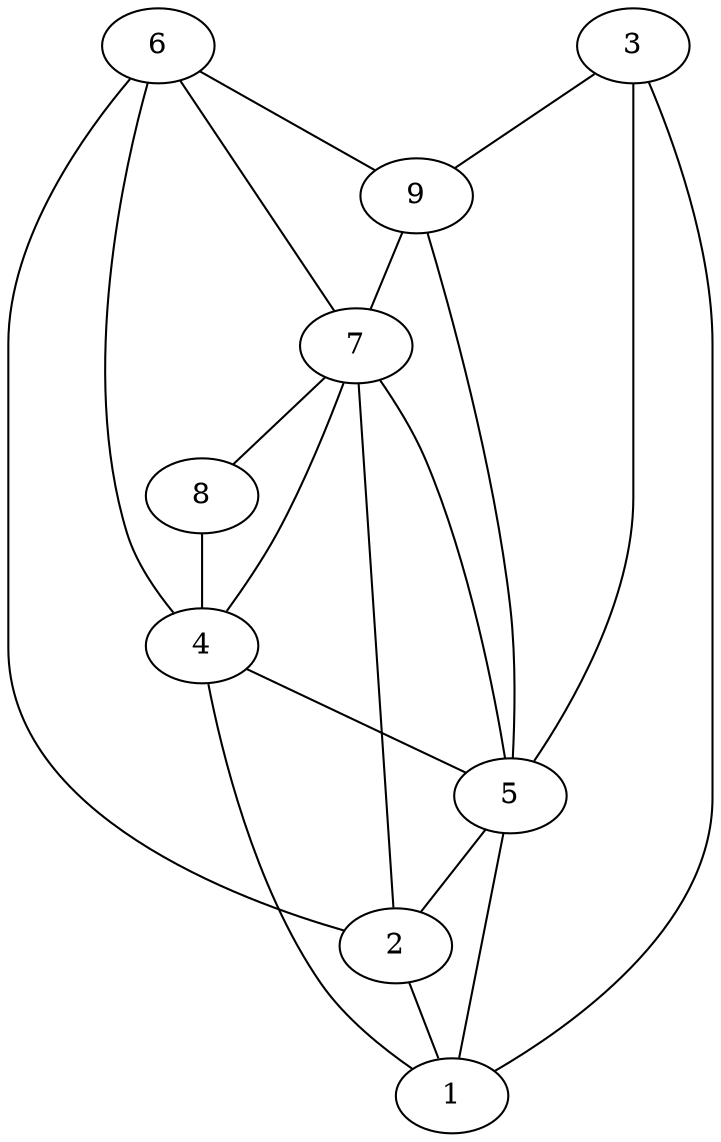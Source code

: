graph  {
	2--1;
	3--1;
	4--1;
	5--2;
	6--2;
	7--2;
	8--4;
	9--7;
	6--4;
	7--8;
	6--9;
	5--1;
	4--5;
	5--7;
	6--7;
	5--9;
	3--9;
	7--4;
	5--3;
	1;
	2;
	3;
	4;
	5;
	6;
	7;
	8;
	9;

}
